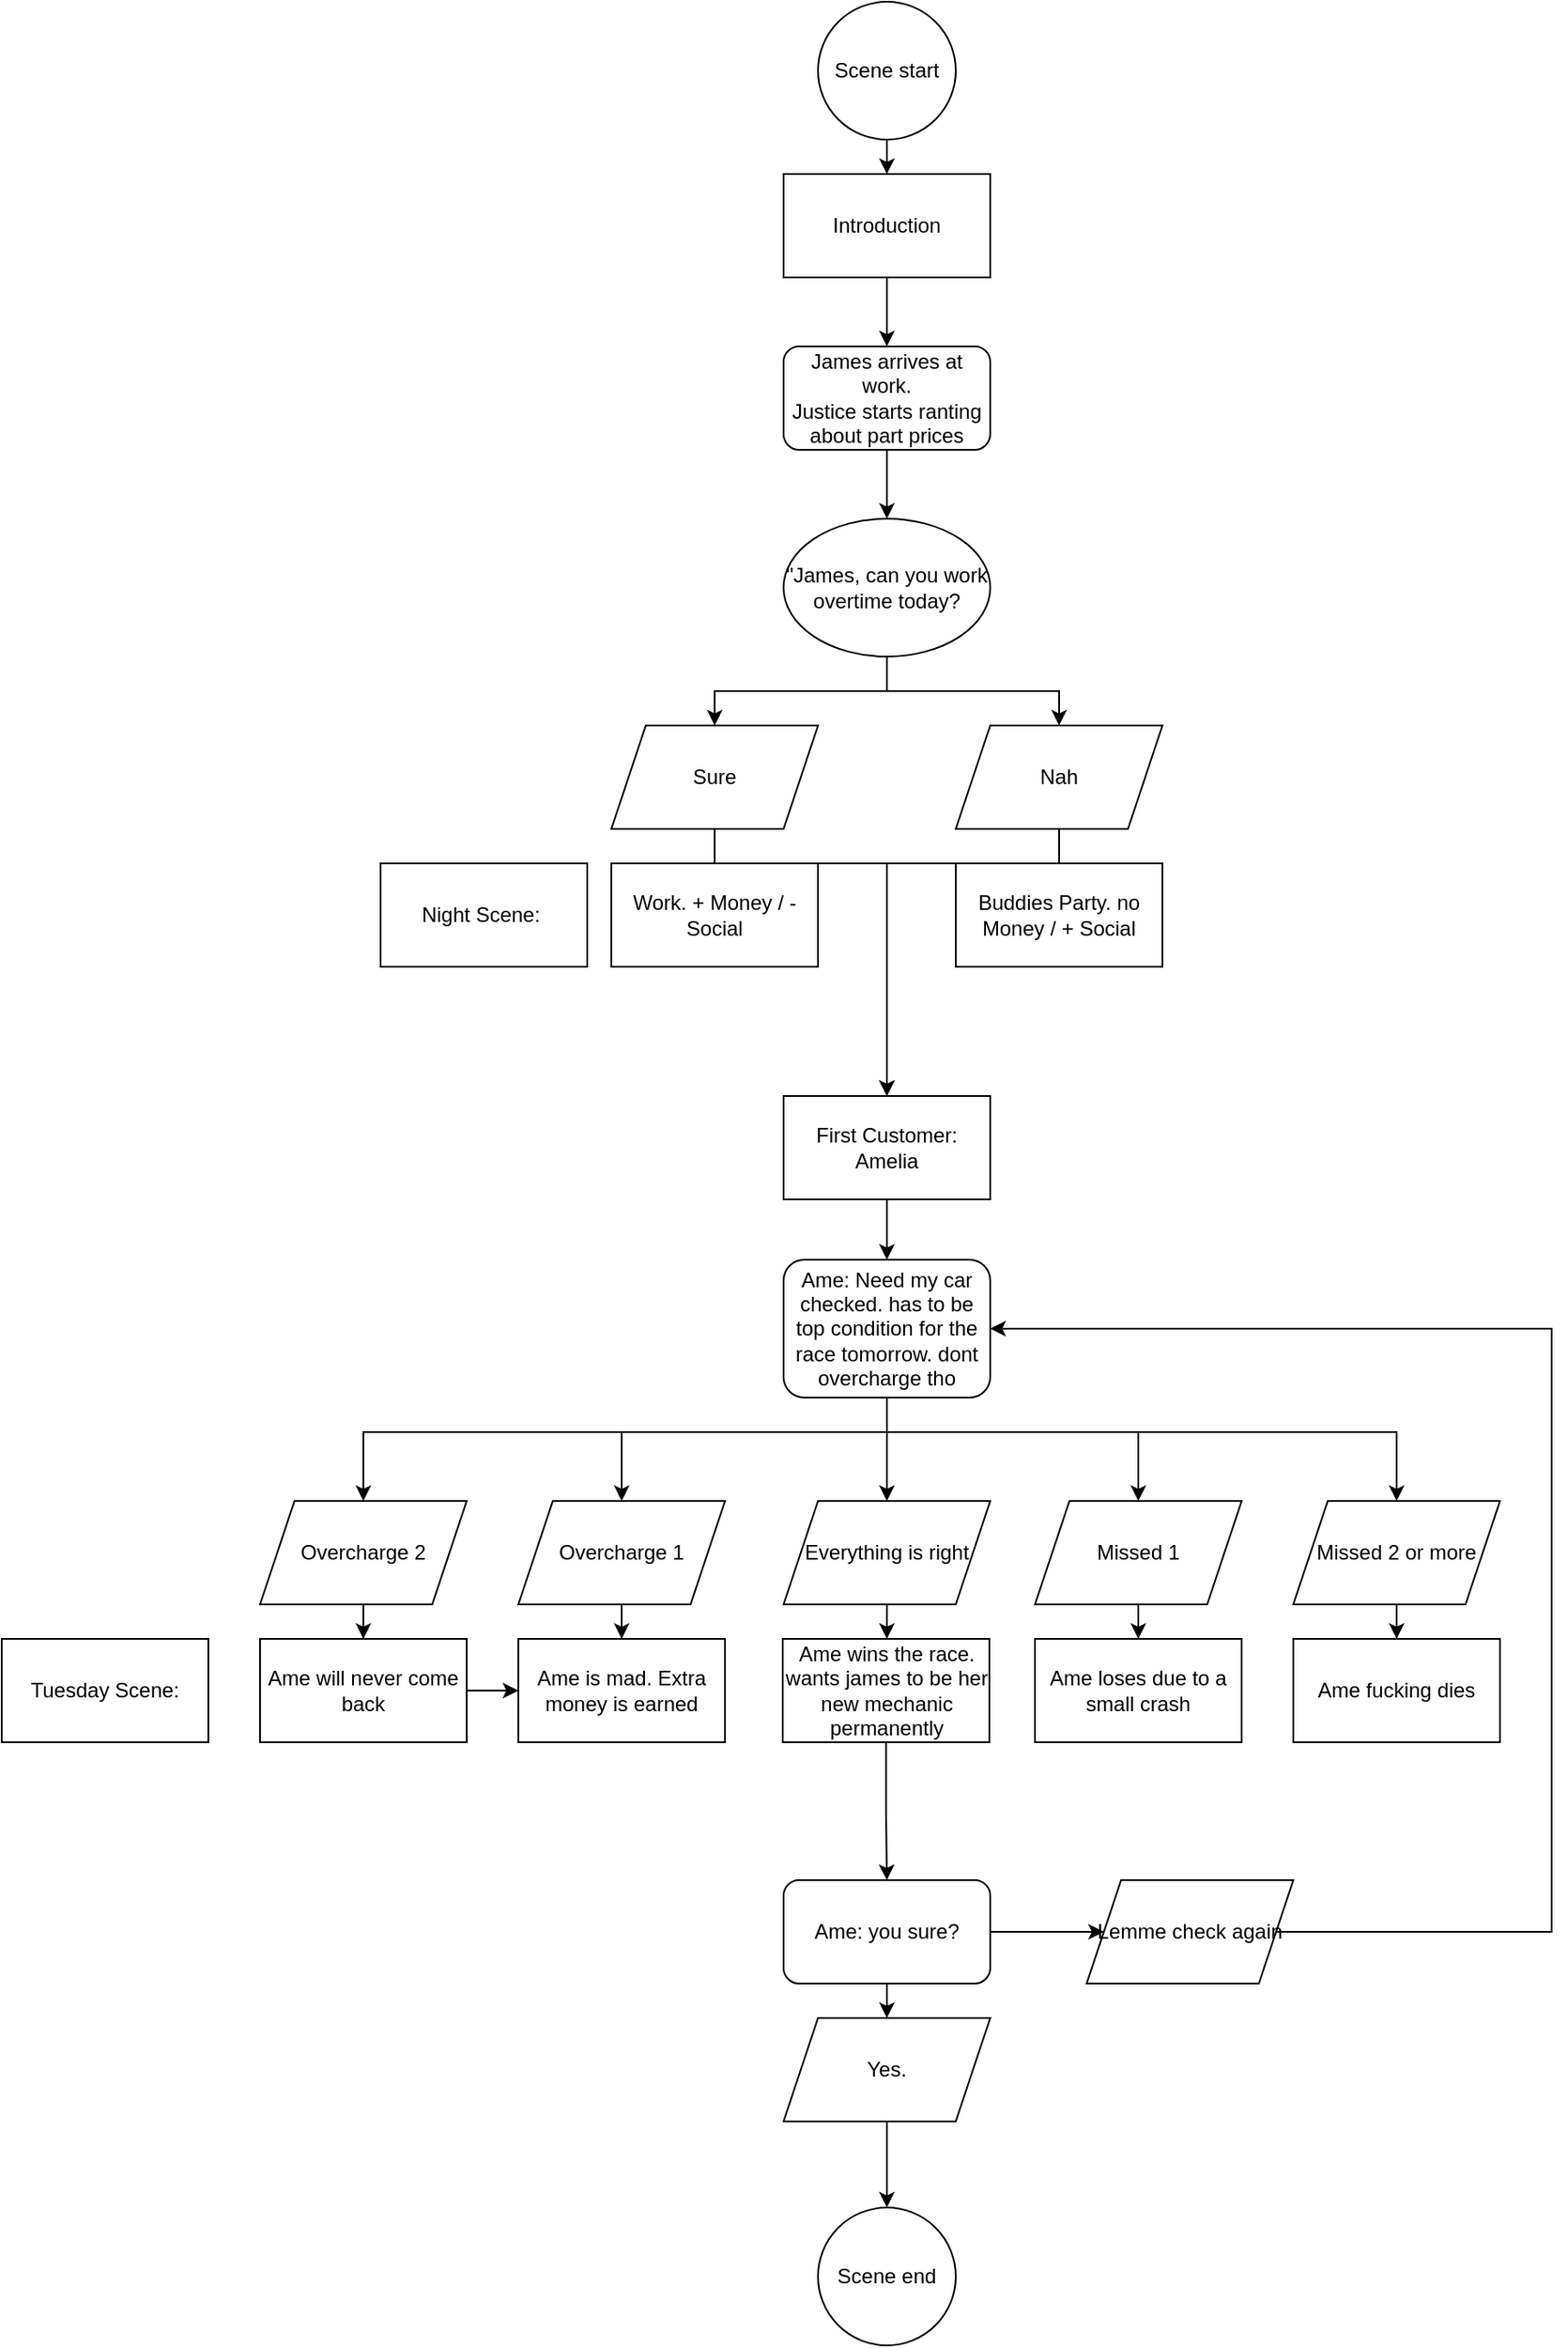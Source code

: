 <mxfile version="14.7.1" type="device" pages="2"><diagram id="Z2a60k4jaZ6NUyHKb_X1" name="Day 1 Morning"><mxGraphModel dx="2249" dy="1931" grid="1" gridSize="10" guides="1" tooltips="1" connect="1" arrows="1" fold="1" page="1" pageScale="1" pageWidth="827" pageHeight="1169" math="0" shadow="0"><root><mxCell id="0"/><mxCell id="1" parent="0"/><mxCell id="GUDher-rVVv_oi0u7flM-3" value="" style="edgeStyle=orthogonalEdgeStyle;rounded=0;orthogonalLoop=1;jettySize=auto;html=1;" parent="1" source="GUDher-rVVv_oi0u7flM-1" target="GUDher-rVVv_oi0u7flM-2" edge="1"><mxGeometry relative="1" as="geometry"/></mxCell><mxCell id="GUDher-rVVv_oi0u7flM-1" value="Introduction" style="rounded=0;whiteSpace=wrap;html=1;" parent="1" vertex="1"><mxGeometry x="354" y="10" width="120" height="60" as="geometry"/></mxCell><mxCell id="GUDher-rVVv_oi0u7flM-5" value="" style="edgeStyle=orthogonalEdgeStyle;rounded=0;orthogonalLoop=1;jettySize=auto;html=1;" parent="1" source="GUDher-rVVv_oi0u7flM-2" target="GUDher-rVVv_oi0u7flM-4" edge="1"><mxGeometry relative="1" as="geometry"/></mxCell><mxCell id="GUDher-rVVv_oi0u7flM-2" value="James arrives at work.&lt;br&gt;Justice starts ranting about part prices" style="rounded=1;whiteSpace=wrap;html=1;" parent="1" vertex="1"><mxGeometry x="354" y="110" width="120" height="60" as="geometry"/></mxCell><mxCell id="GUDher-rVVv_oi0u7flM-8" style="edgeStyle=orthogonalEdgeStyle;rounded=0;orthogonalLoop=1;jettySize=auto;html=1;" parent="1" source="GUDher-rVVv_oi0u7flM-4" target="GUDher-rVVv_oi0u7flM-6" edge="1"><mxGeometry relative="1" as="geometry"/></mxCell><mxCell id="GUDher-rVVv_oi0u7flM-9" style="edgeStyle=orthogonalEdgeStyle;rounded=0;orthogonalLoop=1;jettySize=auto;html=1;" parent="1" source="GUDher-rVVv_oi0u7flM-4" target="GUDher-rVVv_oi0u7flM-7" edge="1"><mxGeometry relative="1" as="geometry"/></mxCell><mxCell id="GUDher-rVVv_oi0u7flM-4" value="&quot;James, can you work overtime today?" style="ellipse;whiteSpace=wrap;html=1;" parent="1" vertex="1"><mxGeometry x="354" y="210" width="120" height="80" as="geometry"/></mxCell><mxCell id="GUDher-rVVv_oi0u7flM-12" value="" style="edgeStyle=orthogonalEdgeStyle;rounded=0;orthogonalLoop=1;jettySize=auto;html=1;entryX=0.5;entryY=0;entryDx=0;entryDy=0;" parent="1" source="GUDher-rVVv_oi0u7flM-6" target="GUDher-rVVv_oi0u7flM-15" edge="1"><mxGeometry relative="1" as="geometry"><mxPoint x="414" y="540" as="targetPoint"/><Array as="points"><mxPoint x="314" y="410"/><mxPoint x="414" y="410"/></Array></mxGeometry></mxCell><mxCell id="GUDher-rVVv_oi0u7flM-6" value="Sure" style="shape=parallelogram;perimeter=parallelogramPerimeter;whiteSpace=wrap;html=1;fixedSize=1;" parent="1" vertex="1"><mxGeometry x="254" y="330" width="120" height="60" as="geometry"/></mxCell><mxCell id="GUDher-rVVv_oi0u7flM-13" value="" style="edgeStyle=orthogonalEdgeStyle;rounded=0;orthogonalLoop=1;jettySize=auto;html=1;entryX=0.5;entryY=0;entryDx=0;entryDy=0;" parent="1" source="GUDher-rVVv_oi0u7flM-7" target="GUDher-rVVv_oi0u7flM-15" edge="1"><mxGeometry relative="1" as="geometry"><mxPoint x="414" y="540" as="targetPoint"/><Array as="points"><mxPoint x="514" y="410"/><mxPoint x="414" y="410"/></Array></mxGeometry></mxCell><mxCell id="GUDher-rVVv_oi0u7flM-7" value="Nah" style="shape=parallelogram;perimeter=parallelogramPerimeter;whiteSpace=wrap;html=1;fixedSize=1;" parent="1" vertex="1"><mxGeometry x="454" y="330" width="120" height="60" as="geometry"/></mxCell><mxCell id="GUDher-rVVv_oi0u7flM-10" value="Work. + Money / - Social" style="rounded=0;whiteSpace=wrap;html=1;" parent="1" vertex="1"><mxGeometry x="254" y="410" width="120" height="60" as="geometry"/></mxCell><mxCell id="GUDher-rVVv_oi0u7flM-11" value="Buddies Party. no Money / + Social" style="rounded=0;whiteSpace=wrap;html=1;" parent="1" vertex="1"><mxGeometry x="454" y="410" width="120" height="60" as="geometry"/></mxCell><mxCell id="GUDher-rVVv_oi0u7flM-17" value="" style="edgeStyle=orthogonalEdgeStyle;rounded=0;orthogonalLoop=1;jettySize=auto;html=1;" parent="1" source="GUDher-rVVv_oi0u7flM-15" target="GUDher-rVVv_oi0u7flM-16" edge="1"><mxGeometry relative="1" as="geometry"/></mxCell><mxCell id="GUDher-rVVv_oi0u7flM-15" value="First Customer: Amelia" style="rounded=0;whiteSpace=wrap;html=1;" parent="1" vertex="1"><mxGeometry x="354" y="545" width="120" height="60" as="geometry"/></mxCell><mxCell id="GUDher-rVVv_oi0u7flM-24" value="" style="edgeStyle=orthogonalEdgeStyle;rounded=0;orthogonalLoop=1;jettySize=auto;html=1;" parent="1" source="GUDher-rVVv_oi0u7flM-16" target="GUDher-rVVv_oi0u7flM-19" edge="1"><mxGeometry relative="1" as="geometry"/></mxCell><mxCell id="GUDher-rVVv_oi0u7flM-25" style="edgeStyle=orthogonalEdgeStyle;rounded=0;orthogonalLoop=1;jettySize=auto;html=1;" parent="1" source="GUDher-rVVv_oi0u7flM-16" target="GUDher-rVVv_oi0u7flM-18" edge="1"><mxGeometry relative="1" as="geometry"><Array as="points"><mxPoint x="414" y="740"/><mxPoint x="260" y="740"/></Array></mxGeometry></mxCell><mxCell id="GUDher-rVVv_oi0u7flM-26" style="edgeStyle=orthogonalEdgeStyle;rounded=0;orthogonalLoop=1;jettySize=auto;html=1;" parent="1" source="GUDher-rVVv_oi0u7flM-16" target="GUDher-rVVv_oi0u7flM-20" edge="1"><mxGeometry relative="1" as="geometry"><Array as="points"><mxPoint x="414" y="740"/><mxPoint x="110" y="740"/></Array></mxGeometry></mxCell><mxCell id="GUDher-rVVv_oi0u7flM-27" style="edgeStyle=orthogonalEdgeStyle;rounded=0;orthogonalLoop=1;jettySize=auto;html=1;entryX=0.5;entryY=0;entryDx=0;entryDy=0;" parent="1" source="GUDher-rVVv_oi0u7flM-16" target="GUDher-rVVv_oi0u7flM-21" edge="1"><mxGeometry relative="1" as="geometry"><Array as="points"><mxPoint x="414" y="740"/><mxPoint x="560" y="740"/></Array></mxGeometry></mxCell><mxCell id="GUDher-rVVv_oi0u7flM-28" style="edgeStyle=orthogonalEdgeStyle;rounded=0;orthogonalLoop=1;jettySize=auto;html=1;" parent="1" source="GUDher-rVVv_oi0u7flM-16" target="GUDher-rVVv_oi0u7flM-23" edge="1"><mxGeometry relative="1" as="geometry"><Array as="points"><mxPoint x="414" y="740"/><mxPoint x="710" y="740"/></Array></mxGeometry></mxCell><mxCell id="GUDher-rVVv_oi0u7flM-16" value="Ame: Need my car checked. has to be top condition for the race tomorrow. dont overcharge tho" style="rounded=1;whiteSpace=wrap;html=1;" parent="1" vertex="1"><mxGeometry x="354" y="640" width="120" height="80" as="geometry"/></mxCell><mxCell id="GUDher-rVVv_oi0u7flM-38" value="" style="edgeStyle=orthogonalEdgeStyle;rounded=0;orthogonalLoop=1;jettySize=auto;html=1;" parent="1" source="GUDher-rVVv_oi0u7flM-18" target="GUDher-rVVv_oi0u7flM-30" edge="1"><mxGeometry relative="1" as="geometry"/></mxCell><mxCell id="GUDher-rVVv_oi0u7flM-18" value="Overcharge 1" style="shape=parallelogram;perimeter=parallelogramPerimeter;whiteSpace=wrap;html=1;fixedSize=1;" parent="1" vertex="1"><mxGeometry x="200" y="780" width="120" height="60" as="geometry"/></mxCell><mxCell id="GUDher-rVVv_oi0u7flM-37" value="" style="edgeStyle=orthogonalEdgeStyle;rounded=0;orthogonalLoop=1;jettySize=auto;html=1;" parent="1" source="GUDher-rVVv_oi0u7flM-19" target="GUDher-rVVv_oi0u7flM-32" edge="1"><mxGeometry relative="1" as="geometry"/></mxCell><mxCell id="GUDher-rVVv_oi0u7flM-19" value="Everything is right" style="shape=parallelogram;perimeter=parallelogramPerimeter;whiteSpace=wrap;html=1;fixedSize=1;" parent="1" vertex="1"><mxGeometry x="354" y="780" width="120" height="60" as="geometry"/></mxCell><mxCell id="GUDher-rVVv_oi0u7flM-39" value="" style="edgeStyle=orthogonalEdgeStyle;rounded=0;orthogonalLoop=1;jettySize=auto;html=1;" parent="1" source="GUDher-rVVv_oi0u7flM-20" target="GUDher-rVVv_oi0u7flM-31" edge="1"><mxGeometry relative="1" as="geometry"/></mxCell><mxCell id="GUDher-rVVv_oi0u7flM-20" value="Overcharge 2" style="shape=parallelogram;perimeter=parallelogramPerimeter;whiteSpace=wrap;html=1;fixedSize=1;" parent="1" vertex="1"><mxGeometry x="50" y="780" width="120" height="60" as="geometry"/></mxCell><mxCell id="GUDher-rVVv_oi0u7flM-36" value="" style="edgeStyle=orthogonalEdgeStyle;rounded=0;orthogonalLoop=1;jettySize=auto;html=1;" parent="1" source="GUDher-rVVv_oi0u7flM-21" target="GUDher-rVVv_oi0u7flM-33" edge="1"><mxGeometry relative="1" as="geometry"/></mxCell><mxCell id="GUDher-rVVv_oi0u7flM-21" value="Missed 1" style="shape=parallelogram;perimeter=parallelogramPerimeter;whiteSpace=wrap;html=1;fixedSize=1;" parent="1" vertex="1"><mxGeometry x="500" y="780" width="120" height="60" as="geometry"/></mxCell><mxCell id="GUDher-rVVv_oi0u7flM-35" value="" style="edgeStyle=orthogonalEdgeStyle;rounded=0;orthogonalLoop=1;jettySize=auto;html=1;" parent="1" source="GUDher-rVVv_oi0u7flM-23" target="GUDher-rVVv_oi0u7flM-34" edge="1"><mxGeometry relative="1" as="geometry"/></mxCell><mxCell id="GUDher-rVVv_oi0u7flM-23" value="Missed 2 or more" style="shape=parallelogram;perimeter=parallelogramPerimeter;whiteSpace=wrap;html=1;fixedSize=1;" parent="1" vertex="1"><mxGeometry x="650" y="780" width="120" height="60" as="geometry"/></mxCell><mxCell id="GUDher-rVVv_oi0u7flM-30" value="Ame is mad. Extra money is earned" style="rounded=0;whiteSpace=wrap;html=1;" parent="1" vertex="1"><mxGeometry x="200" y="860" width="120" height="60" as="geometry"/></mxCell><mxCell id="GUDher-rVVv_oi0u7flM-41" value="" style="edgeStyle=orthogonalEdgeStyle;rounded=0;orthogonalLoop=1;jettySize=auto;html=1;" parent="1" source="GUDher-rVVv_oi0u7flM-31" target="GUDher-rVVv_oi0u7flM-30" edge="1"><mxGeometry relative="1" as="geometry"/></mxCell><mxCell id="GUDher-rVVv_oi0u7flM-31" value="Ame will never come back" style="rounded=0;whiteSpace=wrap;html=1;" parent="1" vertex="1"><mxGeometry x="50" y="860" width="120" height="60" as="geometry"/></mxCell><mxCell id="GUDher-rVVv_oi0u7flM-43" value="" style="edgeStyle=orthogonalEdgeStyle;rounded=0;orthogonalLoop=1;jettySize=auto;html=1;" parent="1" source="GUDher-rVVv_oi0u7flM-32" target="GUDher-rVVv_oi0u7flM-42" edge="1"><mxGeometry relative="1" as="geometry"/></mxCell><mxCell id="GUDher-rVVv_oi0u7flM-32" value="Ame wins the race. wants james to be her new mechanic permanently" style="rounded=0;whiteSpace=wrap;html=1;" parent="1" vertex="1"><mxGeometry x="353.5" y="860" width="120" height="60" as="geometry"/></mxCell><mxCell id="GUDher-rVVv_oi0u7flM-33" value="Ame loses due to a small crash" style="rounded=0;whiteSpace=wrap;html=1;" parent="1" vertex="1"><mxGeometry x="500" y="860" width="120" height="60" as="geometry"/></mxCell><mxCell id="GUDher-rVVv_oi0u7flM-34" value="Ame fucking dies" style="rounded=0;whiteSpace=wrap;html=1;" parent="1" vertex="1"><mxGeometry x="650" y="860" width="120" height="60" as="geometry"/></mxCell><mxCell id="GUDher-rVVv_oi0u7flM-45" value="" style="edgeStyle=orthogonalEdgeStyle;rounded=0;orthogonalLoop=1;jettySize=auto;html=1;" parent="1" source="GUDher-rVVv_oi0u7flM-42" target="GUDher-rVVv_oi0u7flM-44" edge="1"><mxGeometry relative="1" as="geometry"/></mxCell><mxCell id="GUDher-rVVv_oi0u7flM-47" value="" style="edgeStyle=orthogonalEdgeStyle;rounded=0;orthogonalLoop=1;jettySize=auto;html=1;" parent="1" source="GUDher-rVVv_oi0u7flM-42" target="GUDher-rVVv_oi0u7flM-46" edge="1"><mxGeometry relative="1" as="geometry"/></mxCell><mxCell id="GUDher-rVVv_oi0u7flM-42" value="Ame: you sure?" style="rounded=1;whiteSpace=wrap;html=1;" parent="1" vertex="1"><mxGeometry x="354" y="1000" width="120" height="60" as="geometry"/></mxCell><mxCell id="rYOmHVxpVodBgHmKQfaj-2" value="" style="edgeStyle=orthogonalEdgeStyle;rounded=0;orthogonalLoop=1;jettySize=auto;html=1;" edge="1" parent="1" source="GUDher-rVVv_oi0u7flM-44" target="rYOmHVxpVodBgHmKQfaj-1"><mxGeometry relative="1" as="geometry"/></mxCell><mxCell id="GUDher-rVVv_oi0u7flM-44" value="Yes." style="shape=parallelogram;perimeter=parallelogramPerimeter;whiteSpace=wrap;html=1;fixedSize=1;" parent="1" vertex="1"><mxGeometry x="354" y="1080" width="120" height="60" as="geometry"/></mxCell><mxCell id="GUDher-rVVv_oi0u7flM-48" style="edgeStyle=orthogonalEdgeStyle;rounded=0;orthogonalLoop=1;jettySize=auto;html=1;entryX=1;entryY=0.5;entryDx=0;entryDy=0;" parent="1" source="GUDher-rVVv_oi0u7flM-46" target="GUDher-rVVv_oi0u7flM-16" edge="1"><mxGeometry relative="1" as="geometry"><Array as="points"><mxPoint x="800" y="1030"/><mxPoint x="800" y="680"/></Array></mxGeometry></mxCell><mxCell id="GUDher-rVVv_oi0u7flM-46" value="Lemme check again" style="shape=parallelogram;perimeter=parallelogramPerimeter;whiteSpace=wrap;html=1;fixedSize=1;" parent="1" vertex="1"><mxGeometry x="530" y="1000" width="120" height="60" as="geometry"/></mxCell><mxCell id="GUDher-rVVv_oi0u7flM-49" value="Tuesday Scene:" style="rounded=0;whiteSpace=wrap;html=1;" parent="1" vertex="1"><mxGeometry x="-100" y="860" width="120" height="60" as="geometry"/></mxCell><mxCell id="DoS_06BOq9-sNQwnXJc6-1" value="&lt;span&gt;Night Scene:&amp;nbsp;&lt;/span&gt;" style="rounded=0;whiteSpace=wrap;html=1;" vertex="1" parent="1"><mxGeometry x="120" y="410" width="120" height="60" as="geometry"/></mxCell><mxCell id="rYOmHVxpVodBgHmKQfaj-1" value="Scene end" style="ellipse;whiteSpace=wrap;html=1;aspect=fixed;" vertex="1" parent="1"><mxGeometry x="374" y="1190" width="80" height="80" as="geometry"/></mxCell><mxCell id="rYOmHVxpVodBgHmKQfaj-4" value="" style="edgeStyle=orthogonalEdgeStyle;rounded=0;orthogonalLoop=1;jettySize=auto;html=1;" edge="1" parent="1" source="rYOmHVxpVodBgHmKQfaj-3" target="GUDher-rVVv_oi0u7flM-1"><mxGeometry relative="1" as="geometry"/></mxCell><mxCell id="rYOmHVxpVodBgHmKQfaj-3" value="Scene start" style="ellipse;whiteSpace=wrap;html=1;aspect=fixed;" vertex="1" parent="1"><mxGeometry x="374" y="-90" width="80" height="80" as="geometry"/></mxCell></root></mxGraphModel></diagram><diagram id="-26tavajIcfV86nfyypu" name="Day 1 Afternoon"><mxGraphModel dx="2031" dy="2258" grid="1" gridSize="10" guides="1" tooltips="1" connect="1" arrows="1" fold="1" page="1" pageScale="1" pageWidth="827" pageHeight="1169" math="0" shadow="0"><root><mxCell id="1JALQ6UCKlpLV9UAuhfF-0"/><mxCell id="1JALQ6UCKlpLV9UAuhfF-1" parent="1JALQ6UCKlpLV9UAuhfF-0"/><mxCell id="BbH2dU8DCw67Q6p281OY-1" value="" style="edgeStyle=orthogonalEdgeStyle;rounded=0;orthogonalLoop=1;jettySize=auto;html=1;" edge="1" parent="1JALQ6UCKlpLV9UAuhfF-1" source="IC5JYg256cTdwx2WXVtF-0" target="BbH2dU8DCw67Q6p281OY-0"><mxGeometry relative="1" as="geometry"/></mxCell><mxCell id="IC5JYg256cTdwx2WXVtF-0" value="Yuri arrives (sup fuckers)" style="rounded=0;whiteSpace=wrap;html=1;" vertex="1" parent="1JALQ6UCKlpLV9UAuhfF-1"><mxGeometry x="354" width="120" height="60" as="geometry"/></mxCell><mxCell id="BbH2dU8DCw67Q6p281OY-5" value="" style="edgeStyle=orthogonalEdgeStyle;rounded=0;orthogonalLoop=1;jettySize=auto;html=1;" edge="1" parent="1JALQ6UCKlpLV9UAuhfF-1" source="BbH2dU8DCw67Q6p281OY-0" target="BbH2dU8DCw67Q6p281OY-2"><mxGeometry relative="1" as="geometry"/></mxCell><mxCell id="BbH2dU8DCw67Q6p281OY-6" style="edgeStyle=orthogonalEdgeStyle;rounded=0;orthogonalLoop=1;jettySize=auto;html=1;" edge="1" parent="1JALQ6UCKlpLV9UAuhfF-1" source="BbH2dU8DCw67Q6p281OY-0" target="BbH2dU8DCw67Q6p281OY-3"><mxGeometry relative="1" as="geometry"><Array as="points"><mxPoint x="414" y="180"/><mxPoint x="180" y="180"/></Array></mxGeometry></mxCell><mxCell id="BbH2dU8DCw67Q6p281OY-7" style="edgeStyle=orthogonalEdgeStyle;rounded=0;orthogonalLoop=1;jettySize=auto;html=1;" edge="1" parent="1JALQ6UCKlpLV9UAuhfF-1" source="BbH2dU8DCw67Q6p281OY-0" target="BbH2dU8DCw67Q6p281OY-4"><mxGeometry relative="1" as="geometry"><Array as="points"><mxPoint x="414" y="180"/><mxPoint x="620" y="180"/></Array></mxGeometry></mxCell><mxCell id="BbH2dU8DCw67Q6p281OY-0" value="Yuri and JJ talk about morning job." style="rounded=1;whiteSpace=wrap;html=1;" vertex="1" parent="1JALQ6UCKlpLV9UAuhfF-1"><mxGeometry x="354" y="100" width="120" height="60" as="geometry"/></mxCell><mxCell id="BbH2dU8DCw67Q6p281OY-12" value="" style="edgeStyle=orthogonalEdgeStyle;rounded=0;orthogonalLoop=1;jettySize=auto;html=1;" edge="1" parent="1JALQ6UCKlpLV9UAuhfF-1" source="BbH2dU8DCw67Q6p281OY-2" target="BbH2dU8DCw67Q6p281OY-10"><mxGeometry relative="1" as="geometry"/></mxCell><mxCell id="BbH2dU8DCw67Q6p281OY-2" value="JJ: Don't think i missed anything, but still worried" style="rounded=0;whiteSpace=wrap;html=1;" vertex="1" parent="1JALQ6UCKlpLV9UAuhfF-1"><mxGeometry x="354" y="200" width="120" height="60" as="geometry"/></mxCell><mxCell id="BbH2dU8DCw67Q6p281OY-13" value="" style="edgeStyle=orthogonalEdgeStyle;rounded=0;orthogonalLoop=1;jettySize=auto;html=1;" edge="1" parent="1JALQ6UCKlpLV9UAuhfF-1" source="BbH2dU8DCw67Q6p281OY-3" target="BbH2dU8DCw67Q6p281OY-11"><mxGeometry relative="1" as="geometry"/></mxCell><mxCell id="BbH2dU8DCw67Q6p281OY-3" value="JJ: I probably fixed more than I had to, but she did say her car needed to be in top condition" style="rounded=0;whiteSpace=wrap;html=1;" vertex="1" parent="1JALQ6UCKlpLV9UAuhfF-1"><mxGeometry x="120" y="200" width="120" height="70" as="geometry"/></mxCell><mxCell id="BbH2dU8DCw67Q6p281OY-9" value="" style="edgeStyle=orthogonalEdgeStyle;rounded=0;orthogonalLoop=1;jettySize=auto;html=1;" edge="1" parent="1JALQ6UCKlpLV9UAuhfF-1" source="BbH2dU8DCw67Q6p281OY-4" target="BbH2dU8DCw67Q6p281OY-8"><mxGeometry relative="1" as="geometry"/></mxCell><mxCell id="BbH2dU8DCw67Q6p281OY-4" value="JJ: I'm scared, I might've missed something" style="rounded=0;whiteSpace=wrap;html=1;" vertex="1" parent="1JALQ6UCKlpLV9UAuhfF-1"><mxGeometry x="560" y="200" width="120" height="60" as="geometry"/></mxCell><mxCell id="hpYmJFMgtFdfnmGz3UVM-2" value="" style="edgeStyle=orthogonalEdgeStyle;rounded=0;orthogonalLoop=1;jettySize=auto;html=1;" edge="1" parent="1JALQ6UCKlpLV9UAuhfF-1" source="BbH2dU8DCw67Q6p281OY-8" target="BbH2dU8DCw67Q6p281OY-14"><mxGeometry relative="1" as="geometry"/></mxCell><mxCell id="p_ASpUHyE7gijQ5RZ7ZN-3" value="" style="edgeStyle=orthogonalEdgeStyle;rounded=0;orthogonalLoop=1;jettySize=auto;html=1;" edge="1" parent="1JALQ6UCKlpLV9UAuhfF-1" source="BbH2dU8DCw67Q6p281OY-8" target="p_ASpUHyE7gijQ5RZ7ZN-2"><mxGeometry relative="1" as="geometry"/></mxCell><mxCell id="BbH2dU8DCw67Q6p281OY-8" value="Yuri: maybe call her in?" style="rounded=0;whiteSpace=wrap;html=1;" vertex="1" parent="1JALQ6UCKlpLV9UAuhfF-1"><mxGeometry x="560" y="320" width="120" height="60" as="geometry"/></mxCell><mxCell id="p_ASpUHyE7gijQ5RZ7ZN-1" value="" style="edgeStyle=orthogonalEdgeStyle;rounded=0;orthogonalLoop=1;jettySize=auto;html=1;" edge="1" parent="1JALQ6UCKlpLV9UAuhfF-1" source="BbH2dU8DCw67Q6p281OY-10" target="p_ASpUHyE7gijQ5RZ7ZN-0"><mxGeometry relative="1" as="geometry"/></mxCell><mxCell id="BbH2dU8DCw67Q6p281OY-10" value="Yuri: If you think you didnt miss anything, then you didnt. i know you." style="rounded=0;whiteSpace=wrap;html=1;" vertex="1" parent="1JALQ6UCKlpLV9UAuhfF-1"><mxGeometry x="354" y="320" width="120" height="60" as="geometry"/></mxCell><mxCell id="p_ASpUHyE7gijQ5RZ7ZN-5" style="edgeStyle=orthogonalEdgeStyle;rounded=0;orthogonalLoop=1;jettySize=auto;html=1;" edge="1" parent="1JALQ6UCKlpLV9UAuhfF-1" source="BbH2dU8DCw67Q6p281OY-11" target="p_ASpUHyE7gijQ5RZ7ZN-0"><mxGeometry relative="1" as="geometry"><Array as="points"><mxPoint x="180" y="410"/><mxPoint x="414" y="410"/></Array></mxGeometry></mxCell><mxCell id="BbH2dU8DCw67Q6p281OY-11" value="Yuri: fair, but you better hope she dont find out" style="rounded=0;whiteSpace=wrap;html=1;" vertex="1" parent="1JALQ6UCKlpLV9UAuhfF-1"><mxGeometry x="120" y="320" width="120" height="60" as="geometry"/></mxCell><mxCell id="hpYmJFMgtFdfnmGz3UVM-5" value="" style="edgeStyle=orthogonalEdgeStyle;rounded=0;orthogonalLoop=1;jettySize=auto;html=1;" edge="1" parent="1JALQ6UCKlpLV9UAuhfF-1" source="BbH2dU8DCw67Q6p281OY-14" target="hpYmJFMgtFdfnmGz3UVM-4"><mxGeometry relative="1" as="geometry"/></mxCell><mxCell id="BbH2dU8DCw67Q6p281OY-14" value="Yeah I could do that. I have to work overtime anyway." style="rounded=0;whiteSpace=wrap;html=1;" vertex="1" parent="1JALQ6UCKlpLV9UAuhfF-1"><mxGeometry x="760" y="320" width="120" height="60" as="geometry"/></mxCell><mxCell id="hpYmJFMgtFdfnmGz3UVM-1" value="" style="edgeStyle=orthogonalEdgeStyle;rounded=0;orthogonalLoop=1;jettySize=auto;html=1;" edge="1" parent="1JALQ6UCKlpLV9UAuhfF-1" source="hpYmJFMgtFdfnmGz3UVM-0" target="IC5JYg256cTdwx2WXVtF-0"><mxGeometry relative="1" as="geometry"/></mxCell><mxCell id="hpYmJFMgtFdfnmGz3UVM-0" value="Scene start" style="ellipse;whiteSpace=wrap;html=1;aspect=fixed;" vertex="1" parent="1JALQ6UCKlpLV9UAuhfF-1"><mxGeometry x="374" y="-100" width="80" height="80" as="geometry"/></mxCell><mxCell id="hpYmJFMgtFdfnmGz3UVM-3" value="Yes to work in evening" style="text;html=1;strokeColor=none;fillColor=none;align=center;verticalAlign=middle;whiteSpace=wrap;rounded=0;" vertex="1" parent="1JALQ6UCKlpLV9UAuhfF-1"><mxGeometry x="700" y="320" width="40" height="20" as="geometry"/></mxCell><mxCell id="hpYmJFMgtFdfnmGz3UVM-7" style="edgeStyle=orthogonalEdgeStyle;rounded=0;orthogonalLoop=1;jettySize=auto;html=1;entryX=1;entryY=0.5;entryDx=0;entryDy=0;" edge="1" parent="1JALQ6UCKlpLV9UAuhfF-1" source="hpYmJFMgtFdfnmGz3UVM-4" target="hpYmJFMgtFdfnmGz3UVM-8"><mxGeometry relative="1" as="geometry"><Array as="points"><mxPoint x="820" y="800"/></Array></mxGeometry></mxCell><mxCell id="hpYmJFMgtFdfnmGz3UVM-4" value="Ok, so you cant come to my party this evening :( thats why im here btw, to invite u" style="rounded=0;whiteSpace=wrap;html=1;" vertex="1" parent="1JALQ6UCKlpLV9UAuhfF-1"><mxGeometry x="760" y="440" width="120" height="70" as="geometry"/></mxCell><mxCell id="hpYmJFMgtFdfnmGz3UVM-6" value="Scene end" style="ellipse;whiteSpace=wrap;html=1;aspect=fixed;" vertex="1" parent="1JALQ6UCKlpLV9UAuhfF-1"><mxGeometry x="374" y="1220" width="80" height="80" as="geometry"/></mxCell><mxCell id="1ZF-f6lud404MtIFOUBc-10" style="edgeStyle=orthogonalEdgeStyle;rounded=0;orthogonalLoop=1;jettySize=auto;html=1;" edge="1" parent="1JALQ6UCKlpLV9UAuhfF-1" source="hpYmJFMgtFdfnmGz3UVM-8" target="1ZF-f6lud404MtIFOUBc-8"><mxGeometry relative="1" as="geometry"/></mxCell><mxCell id="1ZF-f6lud404MtIFOUBc-11" style="edgeStyle=orthogonalEdgeStyle;rounded=0;orthogonalLoop=1;jettySize=auto;html=1;" edge="1" parent="1JALQ6UCKlpLV9UAuhfF-1" source="hpYmJFMgtFdfnmGz3UVM-8" target="1ZF-f6lud404MtIFOUBc-9"><mxGeometry relative="1" as="geometry"><Array as="points"><mxPoint x="414" y="860"/><mxPoint x="540" y="860"/></Array></mxGeometry></mxCell><mxCell id="hpYmJFMgtFdfnmGz3UVM-8" value="JJ, what do you think would look preem on my car, for tonight?" style="ellipse;whiteSpace=wrap;html=1;" vertex="1" parent="1JALQ6UCKlpLV9UAuhfF-1"><mxGeometry x="354" y="760" width="120" height="80" as="geometry"/></mxCell><mxCell id="1ZF-f6lud404MtIFOUBc-2" style="edgeStyle=orthogonalEdgeStyle;rounded=0;orthogonalLoop=1;jettySize=auto;html=1;" edge="1" parent="1JALQ6UCKlpLV9UAuhfF-1" source="p_ASpUHyE7gijQ5RZ7ZN-0" target="1ZF-f6lud404MtIFOUBc-0"><mxGeometry relative="1" as="geometry"/></mxCell><mxCell id="1ZF-f6lud404MtIFOUBc-3" style="edgeStyle=orthogonalEdgeStyle;rounded=0;orthogonalLoop=1;jettySize=auto;html=1;" edge="1" parent="1JALQ6UCKlpLV9UAuhfF-1" source="p_ASpUHyE7gijQ5RZ7ZN-0" target="1ZF-f6lud404MtIFOUBc-1"><mxGeometry relative="1" as="geometry"><Array as="points"><mxPoint x="414" y="540"/><mxPoint x="540" y="540"/></Array></mxGeometry></mxCell><mxCell id="p_ASpUHyE7gijQ5RZ7ZN-0" value="Wanna come to my party this evening?" style="ellipse;whiteSpace=wrap;html=1;" vertex="1" parent="1JALQ6UCKlpLV9UAuhfF-1"><mxGeometry x="354" y="440" width="120" height="80" as="geometry"/></mxCell><mxCell id="p_ASpUHyE7gijQ5RZ7ZN-4" value="" style="edgeStyle=orthogonalEdgeStyle;rounded=0;orthogonalLoop=1;jettySize=auto;html=1;" edge="1" parent="1JALQ6UCKlpLV9UAuhfF-1" source="p_ASpUHyE7gijQ5RZ7ZN-2" target="p_ASpUHyE7gijQ5RZ7ZN-0"><mxGeometry relative="1" as="geometry"/></mxCell><mxCell id="p_ASpUHyE7gijQ5RZ7ZN-2" value="No time at work today, race is tomorrow" style="rounded=0;whiteSpace=wrap;html=1;" vertex="1" parent="1JALQ6UCKlpLV9UAuhfF-1"><mxGeometry x="560" y="450" width="120" height="60" as="geometry"/></mxCell><mxCell id="1ZF-f6lud404MtIFOUBc-4" style="edgeStyle=orthogonalEdgeStyle;rounded=0;orthogonalLoop=1;jettySize=auto;html=1;" edge="1" parent="1JALQ6UCKlpLV9UAuhfF-1" source="1ZF-f6lud404MtIFOUBc-0" target="hpYmJFMgtFdfnmGz3UVM-8"><mxGeometry relative="1" as="geometry"/></mxCell><mxCell id="1ZF-f6lud404MtIFOUBc-0" value="Sure" style="shape=parallelogram;perimeter=parallelogramPerimeter;whiteSpace=wrap;html=1;fixedSize=1;" vertex="1" parent="1JALQ6UCKlpLV9UAuhfF-1"><mxGeometry x="240" y="560" width="120" height="60" as="geometry"/></mxCell><mxCell id="1ZF-f6lud404MtIFOUBc-5" style="edgeStyle=orthogonalEdgeStyle;rounded=0;orthogonalLoop=1;jettySize=auto;html=1;" edge="1" parent="1JALQ6UCKlpLV9UAuhfF-1" source="1ZF-f6lud404MtIFOUBc-1" target="hpYmJFMgtFdfnmGz3UVM-8"><mxGeometry relative="1" as="geometry"><Array as="points"><mxPoint x="540" y="690"/><mxPoint x="414" y="690"/></Array></mxGeometry></mxCell><mxCell id="1ZF-f6lud404MtIFOUBc-1" value="Don't feel like it / no, gotta work overtime" style="shape=parallelogram;perimeter=parallelogramPerimeter;whiteSpace=wrap;html=1;fixedSize=1;" vertex="1" parent="1JALQ6UCKlpLV9UAuhfF-1"><mxGeometry x="480" y="560" width="120" height="60" as="geometry"/></mxCell><mxCell id="1ZF-f6lud404MtIFOUBc-6" value="Night scene: Party" style="rounded=0;whiteSpace=wrap;html=1;" vertex="1" parent="1JALQ6UCKlpLV9UAuhfF-1"><mxGeometry x="180" y="630" width="120" height="60" as="geometry"/></mxCell><mxCell id="1ZF-f6lud404MtIFOUBc-7" value="Night scene: work / chilling @ home" style="rounded=0;whiteSpace=wrap;html=1;" vertex="1" parent="1JALQ6UCKlpLV9UAuhfF-1"><mxGeometry x="540" y="630" width="120" height="60" as="geometry"/></mxCell><mxCell id="1ZF-f6lud404MtIFOUBc-14" value="" style="edgeStyle=orthogonalEdgeStyle;rounded=0;orthogonalLoop=1;jettySize=auto;html=1;" edge="1" parent="1JALQ6UCKlpLV9UAuhfF-1" source="1ZF-f6lud404MtIFOUBc-8" target="1ZF-f6lud404MtIFOUBc-12"><mxGeometry relative="1" as="geometry"/></mxCell><mxCell id="1ZF-f6lud404MtIFOUBc-8" value="I got some sick neon lights" style="shape=parallelogram;perimeter=parallelogramPerimeter;whiteSpace=wrap;html=1;fixedSize=1;" vertex="1" parent="1JALQ6UCKlpLV9UAuhfF-1"><mxGeometry x="240" y="880" width="120" height="60" as="geometry"/></mxCell><mxCell id="1ZF-f6lud404MtIFOUBc-15" value="" style="edgeStyle=orthogonalEdgeStyle;rounded=0;orthogonalLoop=1;jettySize=auto;html=1;" edge="1" parent="1JALQ6UCKlpLV9UAuhfF-1" source="1ZF-f6lud404MtIFOUBc-9" target="1ZF-f6lud404MtIFOUBc-13"><mxGeometry relative="1" as="geometry"/></mxCell><mxCell id="1ZF-f6lud404MtIFOUBc-9" value="how about that spoiler over there" style="shape=parallelogram;perimeter=parallelogramPerimeter;whiteSpace=wrap;html=1;fixedSize=1;" vertex="1" parent="1JALQ6UCKlpLV9UAuhfF-1"><mxGeometry x="480" y="880" width="120" height="60" as="geometry"/></mxCell><mxCell id="1ZF-f6lud404MtIFOUBc-20" style="edgeStyle=orthogonalEdgeStyle;rounded=0;orthogonalLoop=1;jettySize=auto;html=1;" edge="1" parent="1JALQ6UCKlpLV9UAuhfF-1" source="1ZF-f6lud404MtIFOUBc-12" target="1ZF-f6lud404MtIFOUBc-17"><mxGeometry relative="1" as="geometry"><Array as="points"><mxPoint x="300" y="1060"/><mxPoint x="414" y="1060"/></Array></mxGeometry></mxCell><mxCell id="1ZF-f6lud404MtIFOUBc-12" value="Not sure if the scratch is worth it, sure looks cool though.&lt;span style=&quot;color: rgba(0 , 0 , 0 , 0) ; font-family: monospace ; font-size: 0px&quot;&gt;%3CmxGraphModel%3E%3Croot%3E%3CmxCell%20id%3D%220%22%2F%3E%3CmxCell%20id%3D%221%22%20parent%3D%220%22%2F%3E%3CmxCell%20id%3D%222%22%20value%3D%22%22%20style%3D%22shape%3Dparallelogram%3Bperimeter%3DparallelogramPerimeter%3BwhiteSpace%3Dwrap%3Bhtml%3D1%3BfixedSize%3D1%3B%22%20vertex%3D%221%22%20parent%3D%221%22%3E%3CmxGeometry%20x%3D%22250%22%20y%3D%22880%22%20width%3D%22120%22%20height%3D%2260%22%20as%3D%22geometry%22%2F%3E%3C%2FmxCell%3E%3C%2Froot%3E%3C%2FmxGraphModel%3E&lt;/span&gt;" style="rounded=0;whiteSpace=wrap;html=1;" vertex="1" parent="1JALQ6UCKlpLV9UAuhfF-1"><mxGeometry x="240" y="970" width="120" height="60" as="geometry"/></mxCell><mxCell id="1ZF-f6lud404MtIFOUBc-19" style="edgeStyle=orthogonalEdgeStyle;rounded=0;orthogonalLoop=1;jettySize=auto;html=1;" edge="1" parent="1JALQ6UCKlpLV9UAuhfF-1" source="1ZF-f6lud404MtIFOUBc-13" target="1ZF-f6lud404MtIFOUBc-17"><mxGeometry relative="1" as="geometry"><Array as="points"><mxPoint x="540" y="1060"/><mxPoint x="414" y="1060"/></Array></mxGeometry></mxCell><mxCell id="1ZF-f6lud404MtIFOUBc-13" value="Ez Pz." style="rounded=0;whiteSpace=wrap;html=1;" vertex="1" parent="1JALQ6UCKlpLV9UAuhfF-1"><mxGeometry x="480" y="970" width="120" height="60" as="geometry"/></mxCell><mxCell id="1ZF-f6lud404MtIFOUBc-18" value="" style="edgeStyle=orthogonalEdgeStyle;rounded=0;orthogonalLoop=1;jettySize=auto;html=1;" edge="1" parent="1JALQ6UCKlpLV9UAuhfF-1" source="1ZF-f6lud404MtIFOUBc-17" target="hpYmJFMgtFdfnmGz3UVM-6"><mxGeometry relative="1" as="geometry"/></mxCell><mxCell id="1ZF-f6lud404MtIFOUBc-17" value="Justice is mad about the &quot;gaijin&quot; being here again. JJ reminds her, someone whos lived here for 3 years is hardly a gaijin anymore" style="rounded=1;whiteSpace=wrap;html=1;" vertex="1" parent="1JALQ6UCKlpLV9UAuhfF-1"><mxGeometry x="354" y="1080" width="120" height="110" as="geometry"/></mxCell></root></mxGraphModel></diagram></mxfile>